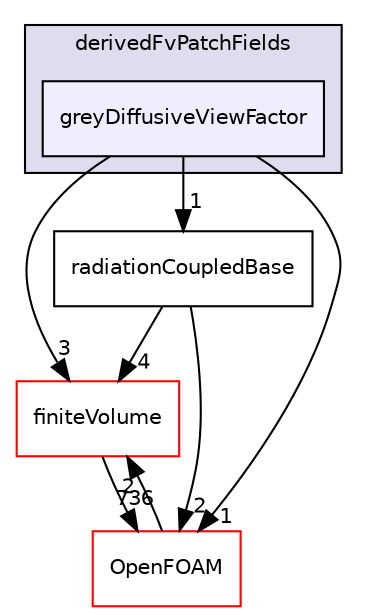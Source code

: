 digraph "src/thermophysicalModels/radiation/derivedFvPatchFields/greyDiffusiveViewFactor" {
  bgcolor=transparent;
  compound=true
  node [ fontsize="10", fontname="Helvetica"];
  edge [ labelfontsize="10", labelfontname="Helvetica"];
  subgraph clusterdir_530cedc3d4dca2a21c1df83b126c2fbd {
    graph [ bgcolor="#ddddee", pencolor="black", label="derivedFvPatchFields" fontname="Helvetica", fontsize="10", URL="dir_530cedc3d4dca2a21c1df83b126c2fbd.html"]
  dir_3dd787c32a9e0866ac3c373f2ad0c1d3 [shape=box, label="greyDiffusiveViewFactor", style="filled", fillcolor="#eeeeff", pencolor="black", URL="dir_3dd787c32a9e0866ac3c373f2ad0c1d3.html"];
  }
  dir_9bd15774b555cf7259a6fa18f99fe99b [shape=box label="finiteVolume" color="red" URL="dir_9bd15774b555cf7259a6fa18f99fe99b.html"];
  dir_64e6161d57782458fd790e53f835d2fc [shape=box label="radiationCoupledBase" URL="dir_64e6161d57782458fd790e53f835d2fc.html"];
  dir_c5473ff19b20e6ec4dfe5c310b3778a8 [shape=box label="OpenFOAM" color="red" URL="dir_c5473ff19b20e6ec4dfe5c310b3778a8.html"];
  dir_9bd15774b555cf7259a6fa18f99fe99b->dir_c5473ff19b20e6ec4dfe5c310b3778a8 [headlabel="736", labeldistance=1.5 headhref="dir_000894_001888.html"];
  dir_64e6161d57782458fd790e53f835d2fc->dir_9bd15774b555cf7259a6fa18f99fe99b [headlabel="4", labeldistance=1.5 headhref="dir_002792_000894.html"];
  dir_64e6161d57782458fd790e53f835d2fc->dir_c5473ff19b20e6ec4dfe5c310b3778a8 [headlabel="2", labeldistance=1.5 headhref="dir_002792_001888.html"];
  dir_3dd787c32a9e0866ac3c373f2ad0c1d3->dir_9bd15774b555cf7259a6fa18f99fe99b [headlabel="3", labeldistance=1.5 headhref="dir_002789_000894.html"];
  dir_3dd787c32a9e0866ac3c373f2ad0c1d3->dir_64e6161d57782458fd790e53f835d2fc [headlabel="1", labeldistance=1.5 headhref="dir_002789_002792.html"];
  dir_3dd787c32a9e0866ac3c373f2ad0c1d3->dir_c5473ff19b20e6ec4dfe5c310b3778a8 [headlabel="1", labeldistance=1.5 headhref="dir_002789_001888.html"];
  dir_c5473ff19b20e6ec4dfe5c310b3778a8->dir_9bd15774b555cf7259a6fa18f99fe99b [headlabel="2", labeldistance=1.5 headhref="dir_001888_000894.html"];
}
